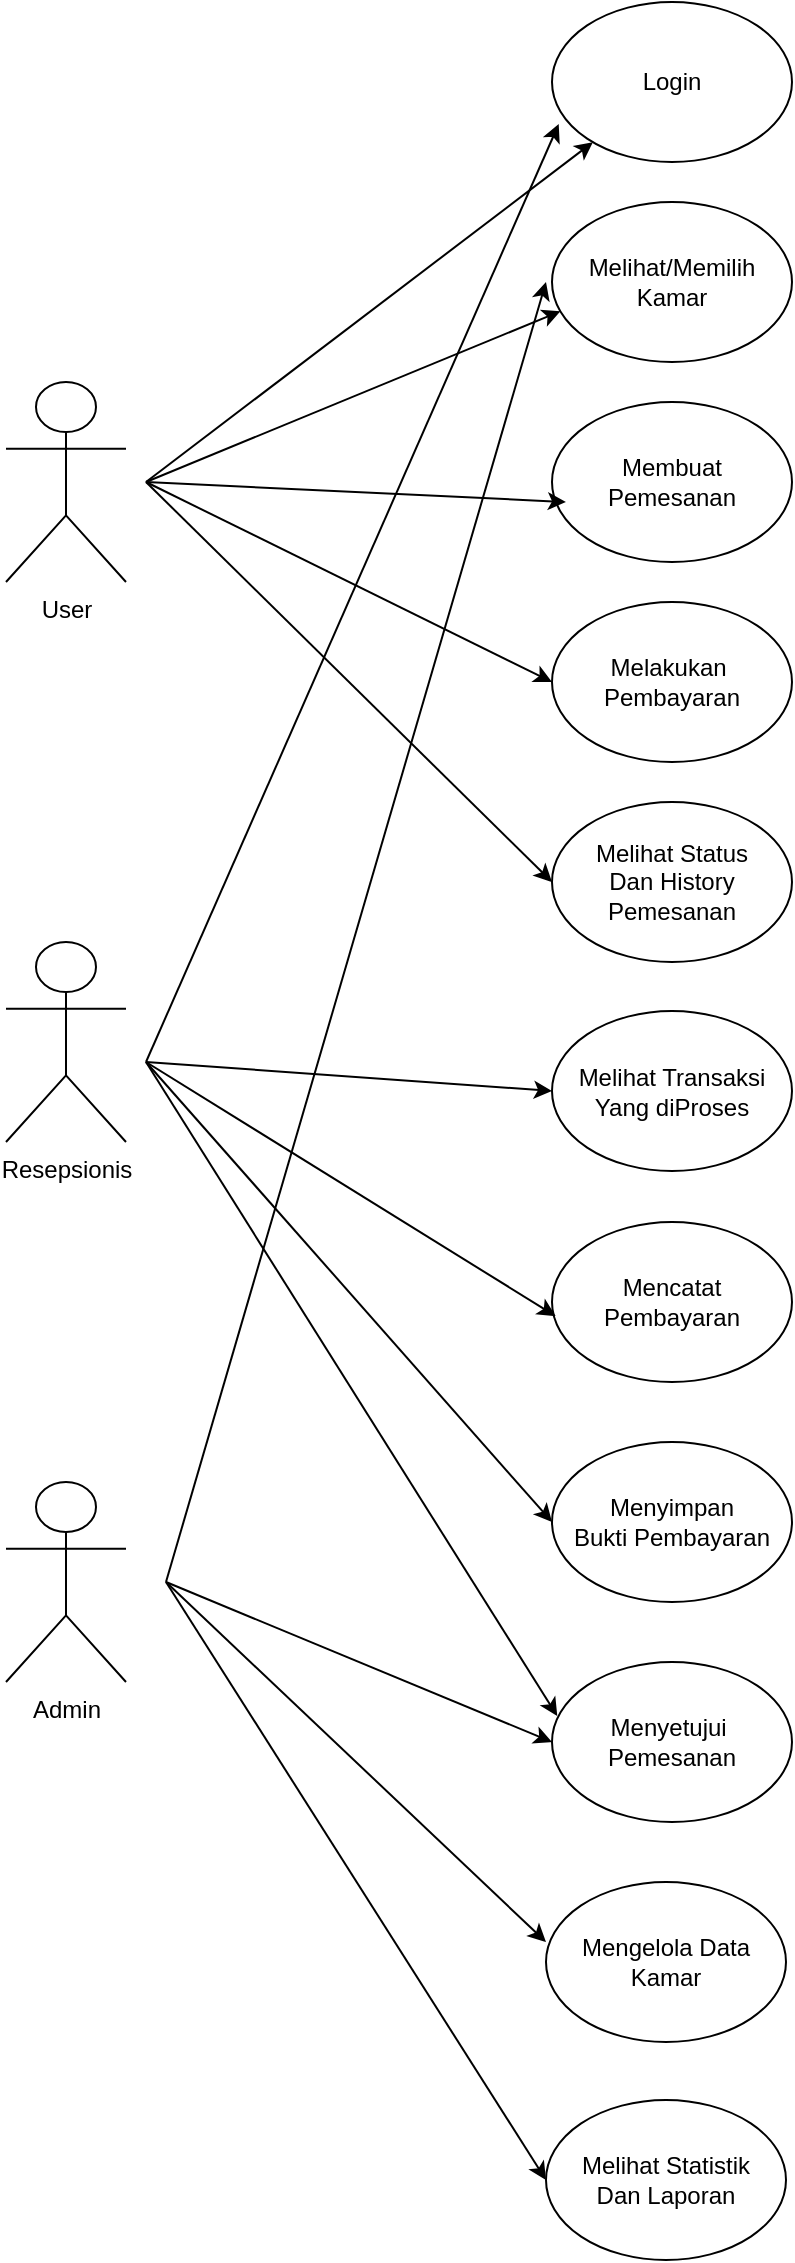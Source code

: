 <mxfile version="28.1.0" pages="3">
  <diagram name="Diagram Usecase" id="VQEWfGn4oJkflscO2IoZ">
    <mxGraphModel dx="1226" dy="661" grid="1" gridSize="10" guides="1" tooltips="1" connect="1" arrows="1" fold="1" page="1" pageScale="1" pageWidth="827" pageHeight="1169" math="0" shadow="0">
      <root>
        <mxCell id="0" />
        <mxCell id="1" parent="0" />
        <mxCell id="RrEoV4CP8ZO06ZD45tIf-1" value="User&lt;div&gt;&lt;br&gt;&lt;/div&gt;" style="shape=umlActor;verticalLabelPosition=bottom;verticalAlign=top;html=1;outlineConnect=0;" parent="1" vertex="1">
          <mxGeometry x="100" y="230" width="60" height="100" as="geometry" />
        </mxCell>
        <mxCell id="RrEoV4CP8ZO06ZD45tIf-3" value="Login" style="ellipse;whiteSpace=wrap;html=1;" parent="1" vertex="1">
          <mxGeometry x="373" y="40" width="120" height="80" as="geometry" />
        </mxCell>
        <mxCell id="RrEoV4CP8ZO06ZD45tIf-4" value="Melihat/Memilih&lt;div&gt;Kamar&lt;/div&gt;" style="ellipse;whiteSpace=wrap;html=1;" parent="1" vertex="1">
          <mxGeometry x="373" y="140" width="120" height="80" as="geometry" />
        </mxCell>
        <mxCell id="RrEoV4CP8ZO06ZD45tIf-5" value="Membuat&lt;div&gt;Pemesanan&lt;/div&gt;" style="ellipse;whiteSpace=wrap;html=1;" parent="1" vertex="1">
          <mxGeometry x="373" y="240" width="120" height="80" as="geometry" />
        </mxCell>
        <mxCell id="RrEoV4CP8ZO06ZD45tIf-6" value="Melakukan&amp;nbsp;&lt;div&gt;Pembayaran&lt;/div&gt;" style="ellipse;whiteSpace=wrap;html=1;" parent="1" vertex="1">
          <mxGeometry x="373" y="340" width="120" height="80" as="geometry" />
        </mxCell>
        <mxCell id="RrEoV4CP8ZO06ZD45tIf-7" value="Melihat Status&lt;div&gt;Dan History&lt;/div&gt;&lt;div&gt;Pemesanan&lt;/div&gt;" style="ellipse;whiteSpace=wrap;html=1;" parent="1" vertex="1">
          <mxGeometry x="373" y="440" width="120" height="80" as="geometry" />
        </mxCell>
        <mxCell id="RrEoV4CP8ZO06ZD45tIf-9" value="Resepsionis" style="shape=umlActor;verticalLabelPosition=bottom;verticalAlign=top;html=1;outlineConnect=0;" parent="1" vertex="1">
          <mxGeometry x="100" y="510" width="60" height="100" as="geometry" />
        </mxCell>
        <mxCell id="RrEoV4CP8ZO06ZD45tIf-10" value="&lt;div&gt;Admin&lt;/div&gt;" style="shape=umlActor;verticalLabelPosition=bottom;verticalAlign=top;html=1;outlineConnect=0;" parent="1" vertex="1">
          <mxGeometry x="100" y="780" width="60" height="100" as="geometry" />
        </mxCell>
        <mxCell id="RrEoV4CP8ZO06ZD45tIf-11" value="Melihat Transaksi&lt;div&gt;Yang diProses&lt;/div&gt;" style="ellipse;whiteSpace=wrap;html=1;" parent="1" vertex="1">
          <mxGeometry x="373" y="544.5" width="120" height="80" as="geometry" />
        </mxCell>
        <mxCell id="RrEoV4CP8ZO06ZD45tIf-12" value="Mencatat&lt;br&gt;Pembayaran" style="ellipse;whiteSpace=wrap;html=1;" parent="1" vertex="1">
          <mxGeometry x="373" y="650" width="120" height="80" as="geometry" />
        </mxCell>
        <mxCell id="RrEoV4CP8ZO06ZD45tIf-13" value="Menyimpan&lt;div&gt;Bukti Pembayaran&lt;/div&gt;" style="ellipse;whiteSpace=wrap;html=1;" parent="1" vertex="1">
          <mxGeometry x="373" y="760" width="120" height="80" as="geometry" />
        </mxCell>
        <mxCell id="RrEoV4CP8ZO06ZD45tIf-14" value="Mengelola Data&lt;div&gt;Kamar&lt;/div&gt;" style="ellipse;whiteSpace=wrap;html=1;" parent="1" vertex="1">
          <mxGeometry x="370" y="980" width="120" height="80" as="geometry" />
        </mxCell>
        <mxCell id="RrEoV4CP8ZO06ZD45tIf-15" value="Menyetujui&amp;nbsp;&lt;div&gt;Pemesanan&lt;/div&gt;" style="ellipse;whiteSpace=wrap;html=1;" parent="1" vertex="1">
          <mxGeometry x="373" y="870" width="120" height="80" as="geometry" />
        </mxCell>
        <mxCell id="RrEoV4CP8ZO06ZD45tIf-16" value="Melihat Statistik&lt;div&gt;Dan Laporan&lt;/div&gt;" style="ellipse;whiteSpace=wrap;html=1;" parent="1" vertex="1">
          <mxGeometry x="370" y="1089" width="120" height="80" as="geometry" />
        </mxCell>
        <mxCell id="RrEoV4CP8ZO06ZD45tIf-17" value="" style="endArrow=classic;html=1;rounded=0;" parent="1" target="RrEoV4CP8ZO06ZD45tIf-3" edge="1">
          <mxGeometry width="50" height="50" relative="1" as="geometry">
            <mxPoint x="170" y="280" as="sourcePoint" />
            <mxPoint x="220" y="230" as="targetPoint" />
          </mxGeometry>
        </mxCell>
        <mxCell id="RrEoV4CP8ZO06ZD45tIf-18" value="" style="endArrow=classic;html=1;rounded=0;entryX=0.035;entryY=0.683;entryDx=0;entryDy=0;entryPerimeter=0;" parent="1" target="RrEoV4CP8ZO06ZD45tIf-4" edge="1">
          <mxGeometry width="50" height="50" relative="1" as="geometry">
            <mxPoint x="170" y="280" as="sourcePoint" />
            <mxPoint x="523" y="280" as="targetPoint" />
          </mxGeometry>
        </mxCell>
        <mxCell id="RrEoV4CP8ZO06ZD45tIf-19" value="" style="endArrow=classic;html=1;rounded=0;entryX=0.058;entryY=0.625;entryDx=0;entryDy=0;entryPerimeter=0;" parent="1" target="RrEoV4CP8ZO06ZD45tIf-5" edge="1">
          <mxGeometry width="50" height="50" relative="1" as="geometry">
            <mxPoint x="170" y="280" as="sourcePoint" />
            <mxPoint x="280" y="290" as="targetPoint" />
          </mxGeometry>
        </mxCell>
        <mxCell id="RrEoV4CP8ZO06ZD45tIf-20" value="" style="endArrow=classic;html=1;rounded=0;entryX=0;entryY=0.5;entryDx=0;entryDy=0;" parent="1" target="RrEoV4CP8ZO06ZD45tIf-6" edge="1">
          <mxGeometry width="50" height="50" relative="1" as="geometry">
            <mxPoint x="170" y="280" as="sourcePoint" />
            <mxPoint x="443" y="350" as="targetPoint" />
          </mxGeometry>
        </mxCell>
        <mxCell id="RrEoV4CP8ZO06ZD45tIf-21" value="" style="endArrow=classic;html=1;rounded=0;entryX=0;entryY=0.5;entryDx=0;entryDy=0;" parent="1" target="RrEoV4CP8ZO06ZD45tIf-7" edge="1">
          <mxGeometry width="50" height="50" relative="1" as="geometry">
            <mxPoint x="170" y="280" as="sourcePoint" />
            <mxPoint x="523" y="450" as="targetPoint" />
          </mxGeometry>
        </mxCell>
        <mxCell id="RrEoV4CP8ZO06ZD45tIf-22" value="" style="endArrow=classic;html=1;rounded=0;entryX=0.028;entryY=0.763;entryDx=0;entryDy=0;entryPerimeter=0;" parent="1" target="RrEoV4CP8ZO06ZD45tIf-3" edge="1">
          <mxGeometry width="50" height="50" relative="1" as="geometry">
            <mxPoint x="170" y="570" as="sourcePoint" />
            <mxPoint x="220" y="520" as="targetPoint" />
          </mxGeometry>
        </mxCell>
        <mxCell id="RrEoV4CP8ZO06ZD45tIf-23" value="" style="endArrow=classic;html=1;rounded=0;entryX=0;entryY=0.5;entryDx=0;entryDy=0;" parent="1" target="RrEoV4CP8ZO06ZD45tIf-11" edge="1">
          <mxGeometry width="50" height="50" relative="1" as="geometry">
            <mxPoint x="170" y="570" as="sourcePoint" />
            <mxPoint x="260" y="550" as="targetPoint" />
          </mxGeometry>
        </mxCell>
        <mxCell id="RrEoV4CP8ZO06ZD45tIf-24" value="" style="endArrow=classic;html=1;rounded=0;entryX=0.015;entryY=0.588;entryDx=0;entryDy=0;entryPerimeter=0;" parent="1" target="RrEoV4CP8ZO06ZD45tIf-12" edge="1">
          <mxGeometry width="50" height="50" relative="1" as="geometry">
            <mxPoint x="170" y="570" as="sourcePoint" />
            <mxPoint x="280" y="670" as="targetPoint" />
          </mxGeometry>
        </mxCell>
        <mxCell id="RrEoV4CP8ZO06ZD45tIf-25" value="" style="endArrow=classic;html=1;rounded=0;entryX=0;entryY=0.5;entryDx=0;entryDy=0;" parent="1" target="RrEoV4CP8ZO06ZD45tIf-13" edge="1">
          <mxGeometry width="50" height="50" relative="1" as="geometry">
            <mxPoint x="170" y="570" as="sourcePoint" />
            <mxPoint x="300" y="720" as="targetPoint" />
          </mxGeometry>
        </mxCell>
        <mxCell id="RrEoV4CP8ZO06ZD45tIf-26" value="" style="endArrow=classic;html=1;rounded=0;" parent="1" edge="1">
          <mxGeometry width="50" height="50" relative="1" as="geometry">
            <mxPoint x="180" y="830" as="sourcePoint" />
            <mxPoint x="370" y="180" as="targetPoint" />
          </mxGeometry>
        </mxCell>
        <mxCell id="RrEoV4CP8ZO06ZD45tIf-27" value="" style="endArrow=classic;html=1;rounded=0;entryX=0;entryY=0.5;entryDx=0;entryDy=0;" parent="1" target="RrEoV4CP8ZO06ZD45tIf-15" edge="1">
          <mxGeometry width="50" height="50" relative="1" as="geometry">
            <mxPoint x="180" y="830" as="sourcePoint" />
            <mxPoint x="310" y="850" as="targetPoint" />
          </mxGeometry>
        </mxCell>
        <mxCell id="RrEoV4CP8ZO06ZD45tIf-28" value="" style="endArrow=classic;html=1;rounded=0;entryX=0;entryY=0.375;entryDx=0;entryDy=0;entryPerimeter=0;" parent="1" target="RrEoV4CP8ZO06ZD45tIf-14" edge="1">
          <mxGeometry width="50" height="50" relative="1" as="geometry">
            <mxPoint x="180" y="830" as="sourcePoint" />
            <mxPoint x="310" y="1000" as="targetPoint" />
          </mxGeometry>
        </mxCell>
        <mxCell id="RrEoV4CP8ZO06ZD45tIf-29" value="" style="endArrow=classic;html=1;rounded=0;entryX=0.022;entryY=0.338;entryDx=0;entryDy=0;entryPerimeter=0;" parent="1" target="RrEoV4CP8ZO06ZD45tIf-15" edge="1">
          <mxGeometry width="50" height="50" relative="1" as="geometry">
            <mxPoint x="170" y="570" as="sourcePoint" />
            <mxPoint x="290" y="790" as="targetPoint" />
          </mxGeometry>
        </mxCell>
        <mxCell id="RrEoV4CP8ZO06ZD45tIf-30" value="" style="endArrow=classic;html=1;rounded=0;entryX=0;entryY=0.5;entryDx=0;entryDy=0;" parent="1" target="RrEoV4CP8ZO06ZD45tIf-16" edge="1">
          <mxGeometry width="50" height="50" relative="1" as="geometry">
            <mxPoint x="180" y="830" as="sourcePoint" />
            <mxPoint x="280" y="1050" as="targetPoint" />
          </mxGeometry>
        </mxCell>
      </root>
    </mxGraphModel>
  </diagram>
  <diagram id="bxYkg8nXFYPqPDppaSU_" name="Diagram Activity">
    <mxGraphModel dx="1489" dy="803" grid="1" gridSize="10" guides="1" tooltips="1" connect="1" arrows="1" fold="1" page="1" pageScale="1" pageWidth="827" pageHeight="1169" math="0" shadow="0">
      <root>
        <mxCell id="0" />
        <mxCell id="1" parent="0" />
        <mxCell id="iHT9IQ8IdGmdkDfXuV95-4" style="edgeStyle=orthogonalEdgeStyle;rounded=0;orthogonalLoop=1;jettySize=auto;html=1;" edge="1" parent="1" source="iHT9IQ8IdGmdkDfXuV95-1">
          <mxGeometry relative="1" as="geometry">
            <mxPoint x="130" y="240" as="targetPoint" />
          </mxGeometry>
        </mxCell>
        <mxCell id="iHT9IQ8IdGmdkDfXuV95-1" value="Start" style="strokeWidth=2;html=1;shape=mxgraph.flowchart.start_2;whiteSpace=wrap;" vertex="1" parent="1">
          <mxGeometry x="80" y="80" width="100" height="100" as="geometry" />
        </mxCell>
        <mxCell id="iHT9IQ8IdGmdkDfXuV95-2" value="&lt;font style=&quot;font-size: 30px;&quot;&gt;User&lt;/font&gt;" style="text;html=1;align=center;verticalAlign=middle;resizable=0;points=[];autosize=1;strokeColor=none;fillColor=none;" vertex="1" parent="1">
          <mxGeometry x="85" y="20" width="90" height="50" as="geometry" />
        </mxCell>
        <mxCell id="iHT9IQ8IdGmdkDfXuV95-6" style="edgeStyle=orthogonalEdgeStyle;rounded=0;orthogonalLoop=1;jettySize=auto;html=1;" edge="1" parent="1" source="iHT9IQ8IdGmdkDfXuV95-5">
          <mxGeometry relative="1" as="geometry">
            <mxPoint x="130" y="390" as="targetPoint" />
          </mxGeometry>
        </mxCell>
        <mxCell id="iHT9IQ8IdGmdkDfXuV95-5" value="&lt;font style=&quot;font-size: 16px;&quot;&gt;Login&lt;/font&gt;" style="rounded=1;whiteSpace=wrap;html=1;" vertex="1" parent="1">
          <mxGeometry x="60" y="240" width="140" height="70" as="geometry" />
        </mxCell>
        <mxCell id="iHT9IQ8IdGmdkDfXuV95-12" style="edgeStyle=orthogonalEdgeStyle;rounded=0;orthogonalLoop=1;jettySize=auto;html=1;" edge="1" parent="1" source="iHT9IQ8IdGmdkDfXuV95-8">
          <mxGeometry relative="1" as="geometry">
            <mxPoint x="130" y="520" as="targetPoint" />
          </mxGeometry>
        </mxCell>
        <mxCell id="iHT9IQ8IdGmdkDfXuV95-8" value="&lt;span style=&quot;font-size: 16px;&quot;&gt;Melihat dan&amp;nbsp;&lt;/span&gt;&lt;div&gt;&lt;span style=&quot;font-size: 16px;&quot;&gt;Memilih Kamar&lt;/span&gt;&lt;/div&gt;" style="rounded=1;whiteSpace=wrap;html=1;" vertex="1" parent="1">
          <mxGeometry x="60" y="390" width="140" height="70" as="geometry" />
        </mxCell>
        <mxCell id="iHT9IQ8IdGmdkDfXuV95-13" style="edgeStyle=orthogonalEdgeStyle;rounded=0;orthogonalLoop=1;jettySize=auto;html=1;" edge="1" parent="1" source="iHT9IQ8IdGmdkDfXuV95-9">
          <mxGeometry relative="1" as="geometry">
            <mxPoint x="130" y="650" as="targetPoint" />
          </mxGeometry>
        </mxCell>
        <mxCell id="iHT9IQ8IdGmdkDfXuV95-9" value="&lt;span style=&quot;font-size: 16px;&quot;&gt;Melakukan Pemesanan&lt;/span&gt;" style="rounded=1;whiteSpace=wrap;html=1;" vertex="1" parent="1">
          <mxGeometry x="60" y="520" width="140" height="70" as="geometry" />
        </mxCell>
        <mxCell id="iHT9IQ8IdGmdkDfXuV95-15" style="edgeStyle=orthogonalEdgeStyle;rounded=0;orthogonalLoop=1;jettySize=auto;html=1;" edge="1" parent="1" source="iHT9IQ8IdGmdkDfXuV95-10">
          <mxGeometry relative="1" as="geometry">
            <mxPoint x="130" y="780" as="targetPoint" />
          </mxGeometry>
        </mxCell>
        <mxCell id="iHT9IQ8IdGmdkDfXuV95-10" value="&lt;span style=&quot;font-size: 16px;&quot;&gt;Menunggu Persetujuan&lt;/span&gt;&lt;div&gt;&lt;span style=&quot;font-size: 16px;&quot;&gt;Admin&lt;/span&gt;&lt;/div&gt;" style="rounded=1;whiteSpace=wrap;html=1;" vertex="1" parent="1">
          <mxGeometry x="60" y="650" width="140" height="70" as="geometry" />
        </mxCell>
        <mxCell id="iHT9IQ8IdGmdkDfXuV95-16" style="edgeStyle=orthogonalEdgeStyle;rounded=0;orthogonalLoop=1;jettySize=auto;html=1;" edge="1" parent="1" source="iHT9IQ8IdGmdkDfXuV95-14">
          <mxGeometry relative="1" as="geometry">
            <mxPoint x="270" y="830" as="targetPoint" />
          </mxGeometry>
        </mxCell>
        <mxCell id="iHT9IQ8IdGmdkDfXuV95-17" value="No" style="edgeLabel;html=1;align=center;verticalAlign=middle;resizable=0;points=[];" vertex="1" connectable="0" parent="iHT9IQ8IdGmdkDfXuV95-16">
          <mxGeometry x="0.036" relative="1" as="geometry">
            <mxPoint as="offset" />
          </mxGeometry>
        </mxCell>
        <mxCell id="iHT9IQ8IdGmdkDfXuV95-19" style="edgeStyle=orthogonalEdgeStyle;rounded=0;orthogonalLoop=1;jettySize=auto;html=1;" edge="1" parent="1" source="iHT9IQ8IdGmdkDfXuV95-14">
          <mxGeometry relative="1" as="geometry">
            <mxPoint x="130" y="940" as="targetPoint" />
          </mxGeometry>
        </mxCell>
        <mxCell id="iHT9IQ8IdGmdkDfXuV95-20" value="Yes" style="edgeLabel;html=1;align=center;verticalAlign=middle;resizable=0;points=[];" vertex="1" connectable="0" parent="iHT9IQ8IdGmdkDfXuV95-19">
          <mxGeometry x="-0.04" y="-1" relative="1" as="geometry">
            <mxPoint as="offset" />
          </mxGeometry>
        </mxCell>
        <mxCell id="iHT9IQ8IdGmdkDfXuV95-14" value="" style="strokeWidth=2;html=1;shape=mxgraph.flowchart.decision;whiteSpace=wrap;" vertex="1" parent="1">
          <mxGeometry x="80" y="780" width="100" height="100" as="geometry" />
        </mxCell>
        <mxCell id="iHT9IQ8IdGmdkDfXuV95-18" value="End" style="strokeWidth=2;html=1;shape=mxgraph.flowchart.start_2;whiteSpace=wrap;" vertex="1" parent="1">
          <mxGeometry x="270" y="780" width="100" height="100" as="geometry" />
        </mxCell>
        <mxCell id="iHT9IQ8IdGmdkDfXuV95-21" value="&lt;span style=&quot;font-size: 16px;&quot;&gt;Melakukan&amp;nbsp;&lt;/span&gt;&lt;div&gt;&lt;span style=&quot;font-size: 16px;&quot;&gt;Pembayaran&lt;/span&gt;&lt;/div&gt;" style="rounded=1;whiteSpace=wrap;html=1;" vertex="1" parent="1">
          <mxGeometry x="60" y="940" width="140" height="70" as="geometry" />
        </mxCell>
      </root>
    </mxGraphModel>
  </diagram>
  <diagram id="zATCFtWNlgZNrtc-9R7L" name="FlowChart">
    <mxGraphModel dx="947" dy="511" grid="1" gridSize="10" guides="1" tooltips="1" connect="1" arrows="1" fold="1" page="1" pageScale="1" pageWidth="827" pageHeight="1169" math="0" shadow="0">
      <root>
        <mxCell id="0" />
        <mxCell id="1" parent="0" />
        <mxCell id="HDNY6y240vdk3fICqPGP-3" value="" style="edgeStyle=orthogonalEdgeStyle;rounded=0;orthogonalLoop=1;jettySize=auto;html=1;" edge="1" parent="1" source="HDNY6y240vdk3fICqPGP-1" target="HDNY6y240vdk3fICqPGP-2">
          <mxGeometry relative="1" as="geometry" />
        </mxCell>
        <mxCell id="HDNY6y240vdk3fICqPGP-1" value="Start" style="ellipse;whiteSpace=wrap;html=1;" vertex="1" parent="1">
          <mxGeometry x="340" y="20" width="120" height="80" as="geometry" />
        </mxCell>
        <mxCell id="HDNY6y240vdk3fICqPGP-9" style="edgeStyle=orthogonalEdgeStyle;rounded=0;orthogonalLoop=1;jettySize=auto;html=1;" edge="1" parent="1" source="HDNY6y240vdk3fICqPGP-2" target="RlTzlUxnTeI-9c-EK7pO-1">
          <mxGeometry relative="1" as="geometry">
            <mxPoint x="490" y="290" as="targetPoint" />
          </mxGeometry>
        </mxCell>
        <mxCell id="HDNY6y240vdk3fICqPGP-2" value="Login" style="shape=parallelogram;perimeter=parallelogramPerimeter;whiteSpace=wrap;html=1;fixedSize=1;" vertex="1" parent="1">
          <mxGeometry x="340" y="150" width="120" height="60" as="geometry" />
        </mxCell>
        <mxCell id="HDNY6y240vdk3fICqPGP-12" style="edgeStyle=orthogonalEdgeStyle;rounded=0;orthogonalLoop=1;jettySize=auto;html=1;entryX=0.407;entryY=0.057;entryDx=0;entryDy=0;entryPerimeter=0;" edge="1" parent="1" source="HDNY6y240vdk3fICqPGP-4" target="HDNY6y240vdk3fICqPGP-10">
          <mxGeometry relative="1" as="geometry">
            <mxPoint x="100" y="540" as="targetPoint" />
          </mxGeometry>
        </mxCell>
        <mxCell id="HDNY6y240vdk3fICqPGP-4" value="User" style="ellipse;whiteSpace=wrap;html=1;" vertex="1" parent="1">
          <mxGeometry x="120" y="440" width="100" height="60" as="geometry" />
        </mxCell>
        <mxCell id="RlTzlUxnTeI-9c-EK7pO-2" style="edgeStyle=orthogonalEdgeStyle;rounded=0;orthogonalLoop=1;jettySize=auto;html=1;entryX=0.5;entryY=0;entryDx=0;entryDy=0;" edge="1" parent="1" source="HDNY6y240vdk3fICqPGP-5" target="HDNY6y240vdk3fICqPGP-18">
          <mxGeometry relative="1" as="geometry" />
        </mxCell>
        <mxCell id="RlTzlUxnTeI-9c-EK7pO-3" style="edgeStyle=orthogonalEdgeStyle;rounded=0;orthogonalLoop=1;jettySize=auto;html=1;entryX=0;entryY=0.5;entryDx=0;entryDy=0;" edge="1" parent="1" source="HDNY6y240vdk3fICqPGP-5" target="HDNY6y240vdk3fICqPGP-20">
          <mxGeometry relative="1" as="geometry" />
        </mxCell>
        <mxCell id="RlTzlUxnTeI-9c-EK7pO-4" style="edgeStyle=orthogonalEdgeStyle;rounded=0;orthogonalLoop=1;jettySize=auto;html=1;entryX=0;entryY=0.5;entryDx=0;entryDy=0;" edge="1" parent="1" source="HDNY6y240vdk3fICqPGP-5" target="HDNY6y240vdk3fICqPGP-22">
          <mxGeometry relative="1" as="geometry" />
        </mxCell>
        <mxCell id="HDNY6y240vdk3fICqPGP-5" value="Admin" style="ellipse;whiteSpace=wrap;html=1;" vertex="1" parent="1">
          <mxGeometry x="540" y="270" width="100" height="60" as="geometry" />
        </mxCell>
        <mxCell id="HDNY6y240vdk3fICqPGP-6" value="Resepsionis" style="ellipse;whiteSpace=wrap;html=1;" vertex="1" parent="1">
          <mxGeometry x="550" y="440" width="100" height="60" as="geometry" />
        </mxCell>
        <mxCell id="HDNY6y240vdk3fICqPGP-13" style="edgeStyle=orthogonalEdgeStyle;rounded=0;orthogonalLoop=1;jettySize=auto;html=1;entryX=0.5;entryY=0;entryDx=0;entryDy=0;" edge="1" parent="1" source="HDNY6y240vdk3fICqPGP-10" target="HDNY6y240vdk3fICqPGP-11">
          <mxGeometry relative="1" as="geometry" />
        </mxCell>
        <mxCell id="HDNY6y240vdk3fICqPGP-10" value="Browse Rooms" style="rounded=0;whiteSpace=wrap;html=1;" vertex="1" parent="1">
          <mxGeometry x="50" y="550" width="120" height="60" as="geometry" />
        </mxCell>
        <mxCell id="HDNY6y240vdk3fICqPGP-11" value="Make Booking" style="rounded=0;whiteSpace=wrap;html=1;" vertex="1" parent="1">
          <mxGeometry x="50" y="680" width="120" height="60" as="geometry" />
        </mxCell>
        <mxCell id="RlTzlUxnTeI-9c-EK7pO-5" style="edgeStyle=orthogonalEdgeStyle;rounded=0;orthogonalLoop=1;jettySize=auto;html=1;entryX=0.5;entryY=0;entryDx=0;entryDy=0;" edge="1" parent="1" source="HDNY6y240vdk3fICqPGP-14" target="HDNY6y240vdk3fICqPGP-16">
          <mxGeometry relative="1" as="geometry" />
        </mxCell>
        <mxCell id="HDNY6y240vdk3fICqPGP-14" value="Make Payment" style="rounded=0;whiteSpace=wrap;html=1;" vertex="1" parent="1">
          <mxGeometry x="60" y="810" width="120" height="60" as="geometry" />
        </mxCell>
        <mxCell id="HDNY6y240vdk3fICqPGP-15" style="edgeStyle=orthogonalEdgeStyle;rounded=0;orthogonalLoop=1;jettySize=auto;html=1;entryX=0.417;entryY=0;entryDx=0;entryDy=0;entryPerimeter=0;" edge="1" parent="1" source="HDNY6y240vdk3fICqPGP-11" target="HDNY6y240vdk3fICqPGP-14">
          <mxGeometry relative="1" as="geometry" />
        </mxCell>
        <mxCell id="RlTzlUxnTeI-9c-EK7pO-15" style="edgeStyle=orthogonalEdgeStyle;rounded=0;orthogonalLoop=1;jettySize=auto;html=1;entryX=0;entryY=0.5;entryDx=0;entryDy=0;" edge="1" parent="1" source="HDNY6y240vdk3fICqPGP-16" target="HDNY6y240vdk3fICqPGP-30">
          <mxGeometry relative="1" as="geometry" />
        </mxCell>
        <mxCell id="HDNY6y240vdk3fICqPGP-16" value="Receive Booking&lt;div&gt;Confirmation&lt;/div&gt;" style="rounded=0;whiteSpace=wrap;html=1;" vertex="1" parent="1">
          <mxGeometry x="60" y="960" width="120" height="60" as="geometry" />
        </mxCell>
        <mxCell id="HDNY6y240vdk3fICqPGP-18" value="Manage Rooms &amp;amp;&amp;nbsp;&lt;div&gt;Users&lt;/div&gt;" style="rounded=0;whiteSpace=wrap;html=1;" vertex="1" parent="1">
          <mxGeometry x="700" y="405" width="120" height="60" as="geometry" />
        </mxCell>
        <mxCell id="HDNY6y240vdk3fICqPGP-20" value="Approve/Reject&lt;div&gt;Booking&lt;/div&gt;" style="rounded=0;whiteSpace=wrap;html=1;" vertex="1" parent="1">
          <mxGeometry x="700" y="490" width="120" height="60" as="geometry" />
        </mxCell>
        <mxCell id="HDNY6y240vdk3fICqPGP-22" value="View Reports" style="rounded=0;whiteSpace=wrap;html=1;" vertex="1" parent="1">
          <mxGeometry x="700" y="570" width="120" height="60" as="geometry" />
        </mxCell>
        <mxCell id="HDNY6y240vdk3fICqPGP-28" style="edgeStyle=orthogonalEdgeStyle;rounded=0;orthogonalLoop=1;jettySize=auto;html=1;entryX=0.5;entryY=0;entryDx=0;entryDy=0;" edge="1" parent="1" source="HDNY6y240vdk3fICqPGP-24" target="HDNY6y240vdk3fICqPGP-25">
          <mxGeometry relative="1" as="geometry" />
        </mxCell>
        <mxCell id="HDNY6y240vdk3fICqPGP-24" value="View Transactions" style="rounded=0;whiteSpace=wrap;html=1;" vertex="1" parent="1">
          <mxGeometry x="540" y="560" width="120" height="60" as="geometry" />
        </mxCell>
        <mxCell id="HDNY6y240vdk3fICqPGP-29" style="edgeStyle=orthogonalEdgeStyle;rounded=0;orthogonalLoop=1;jettySize=auto;html=1;entryX=0.5;entryY=0;entryDx=0;entryDy=0;" edge="1" parent="1" source="HDNY6y240vdk3fICqPGP-25" target="HDNY6y240vdk3fICqPGP-26">
          <mxGeometry relative="1" as="geometry" />
        </mxCell>
        <mxCell id="HDNY6y240vdk3fICqPGP-25" value="Record Payment" style="rounded=0;whiteSpace=wrap;html=1;" vertex="1" parent="1">
          <mxGeometry x="540" y="680" width="120" height="60" as="geometry" />
        </mxCell>
        <mxCell id="RlTzlUxnTeI-9c-EK7pO-11" style="edgeStyle=orthogonalEdgeStyle;rounded=0;orthogonalLoop=1;jettySize=auto;html=1;entryX=1;entryY=0.5;entryDx=0;entryDy=0;" edge="1" parent="1" source="HDNY6y240vdk3fICqPGP-26" target="HDNY6y240vdk3fICqPGP-30">
          <mxGeometry relative="1" as="geometry" />
        </mxCell>
        <mxCell id="HDNY6y240vdk3fICqPGP-26" value="Print/Save Receipt" style="rounded=0;whiteSpace=wrap;html=1;" vertex="1" parent="1">
          <mxGeometry x="540" y="800" width="120" height="60" as="geometry" />
        </mxCell>
        <mxCell id="HDNY6y240vdk3fICqPGP-27" style="edgeStyle=orthogonalEdgeStyle;rounded=0;orthogonalLoop=1;jettySize=auto;html=1;entryX=0.5;entryY=0;entryDx=0;entryDy=0;exitX=0.5;exitY=1;exitDx=0;exitDy=0;" edge="1" parent="1" source="HDNY6y240vdk3fICqPGP-6" target="HDNY6y240vdk3fICqPGP-24">
          <mxGeometry relative="1" as="geometry">
            <mxPoint x="600" y="520" as="sourcePoint" />
          </mxGeometry>
        </mxCell>
        <mxCell id="HDNY6y240vdk3fICqPGP-30" value="End" style="ellipse;whiteSpace=wrap;html=1;" vertex="1" parent="1">
          <mxGeometry x="355" y="950" width="120" height="80" as="geometry" />
        </mxCell>
        <mxCell id="RlTzlUxnTeI-9c-EK7pO-6" style="edgeStyle=orthogonalEdgeStyle;rounded=0;orthogonalLoop=1;jettySize=auto;html=1;entryX=0;entryY=0.5;entryDx=0;entryDy=0;" edge="1" parent="1" source="RlTzlUxnTeI-9c-EK7pO-1" target="HDNY6y240vdk3fICqPGP-5">
          <mxGeometry relative="1" as="geometry">
            <mxPoint x="530" y="305" as="targetPoint" />
          </mxGeometry>
        </mxCell>
        <mxCell id="RlTzlUxnTeI-9c-EK7pO-7" value="Yes" style="edgeLabel;html=1;align=center;verticalAlign=middle;resizable=0;points=[];" vertex="1" connectable="0" parent="RlTzlUxnTeI-9c-EK7pO-6">
          <mxGeometry x="-0.125" y="-3" relative="1" as="geometry">
            <mxPoint as="offset" />
          </mxGeometry>
        </mxCell>
        <mxCell id="RlTzlUxnTeI-9c-EK7pO-8" style="edgeStyle=orthogonalEdgeStyle;rounded=0;orthogonalLoop=1;jettySize=auto;html=1;" edge="1" parent="1" source="RlTzlUxnTeI-9c-EK7pO-1">
          <mxGeometry relative="1" as="geometry">
            <mxPoint x="400" y="420" as="targetPoint" />
          </mxGeometry>
        </mxCell>
        <mxCell id="RlTzlUxnTeI-9c-EK7pO-17" value="No" style="edgeLabel;html=1;align=center;verticalAlign=middle;resizable=0;points=[];" vertex="1" connectable="0" parent="RlTzlUxnTeI-9c-EK7pO-8">
          <mxGeometry x="-0.184" y="2" relative="1" as="geometry">
            <mxPoint y="-1" as="offset" />
          </mxGeometry>
        </mxCell>
        <mxCell id="RlTzlUxnTeI-9c-EK7pO-1" value="Check&lt;div&gt;Access&lt;/div&gt;&lt;div&gt;Admin&lt;/div&gt;" style="rhombus;whiteSpace=wrap;html=1;" vertex="1" parent="1">
          <mxGeometry x="350" y="250" width="100" height="110" as="geometry" />
        </mxCell>
        <mxCell id="RlTzlUxnTeI-9c-EK7pO-10" style="edgeStyle=orthogonalEdgeStyle;rounded=0;orthogonalLoop=1;jettySize=auto;html=1;entryX=0;entryY=0.5;entryDx=0;entryDy=0;" edge="1" parent="1" source="RlTzlUxnTeI-9c-EK7pO-9" target="HDNY6y240vdk3fICqPGP-6">
          <mxGeometry relative="1" as="geometry" />
        </mxCell>
        <mxCell id="RlTzlUxnTeI-9c-EK7pO-12" value="Yes" style="edgeLabel;html=1;align=center;verticalAlign=middle;resizable=0;points=[];" vertex="1" connectable="0" parent="RlTzlUxnTeI-9c-EK7pO-10">
          <mxGeometry x="-0.153" y="6" relative="1" as="geometry">
            <mxPoint x="18" y="1" as="offset" />
          </mxGeometry>
        </mxCell>
        <mxCell id="RlTzlUxnTeI-9c-EK7pO-13" style="edgeStyle=orthogonalEdgeStyle;rounded=0;orthogonalLoop=1;jettySize=auto;html=1;entryX=1;entryY=0.5;entryDx=0;entryDy=0;" edge="1" parent="1" source="RlTzlUxnTeI-9c-EK7pO-9" target="HDNY6y240vdk3fICqPGP-4">
          <mxGeometry relative="1" as="geometry" />
        </mxCell>
        <mxCell id="RlTzlUxnTeI-9c-EK7pO-14" value="No" style="edgeLabel;html=1;align=center;verticalAlign=middle;resizable=0;points=[];" vertex="1" connectable="0" parent="RlTzlUxnTeI-9c-EK7pO-13">
          <mxGeometry x="-0.093" relative="1" as="geometry">
            <mxPoint x="28" as="offset" />
          </mxGeometry>
        </mxCell>
        <mxCell id="RlTzlUxnTeI-9c-EK7pO-9" value="Check Access&lt;div&gt;Resepsionis&lt;/div&gt;" style="rhombus;whiteSpace=wrap;html=1;" vertex="1" parent="1">
          <mxGeometry x="355" y="420" width="90" height="110" as="geometry" />
        </mxCell>
        <mxCell id="RlTzlUxnTeI-9c-EK7pO-16" style="edgeStyle=orthogonalEdgeStyle;rounded=0;orthogonalLoop=1;jettySize=auto;html=1;entryX=1;entryY=1;entryDx=0;entryDy=0;" edge="1" parent="1" source="HDNY6y240vdk3fICqPGP-22" target="HDNY6y240vdk3fICqPGP-30">
          <mxGeometry relative="1" as="geometry">
            <Array as="points">
              <mxPoint x="760" y="1030" />
              <mxPoint x="477" y="1030" />
              <mxPoint x="477" y="1018" />
            </Array>
          </mxGeometry>
        </mxCell>
      </root>
    </mxGraphModel>
  </diagram>
</mxfile>
